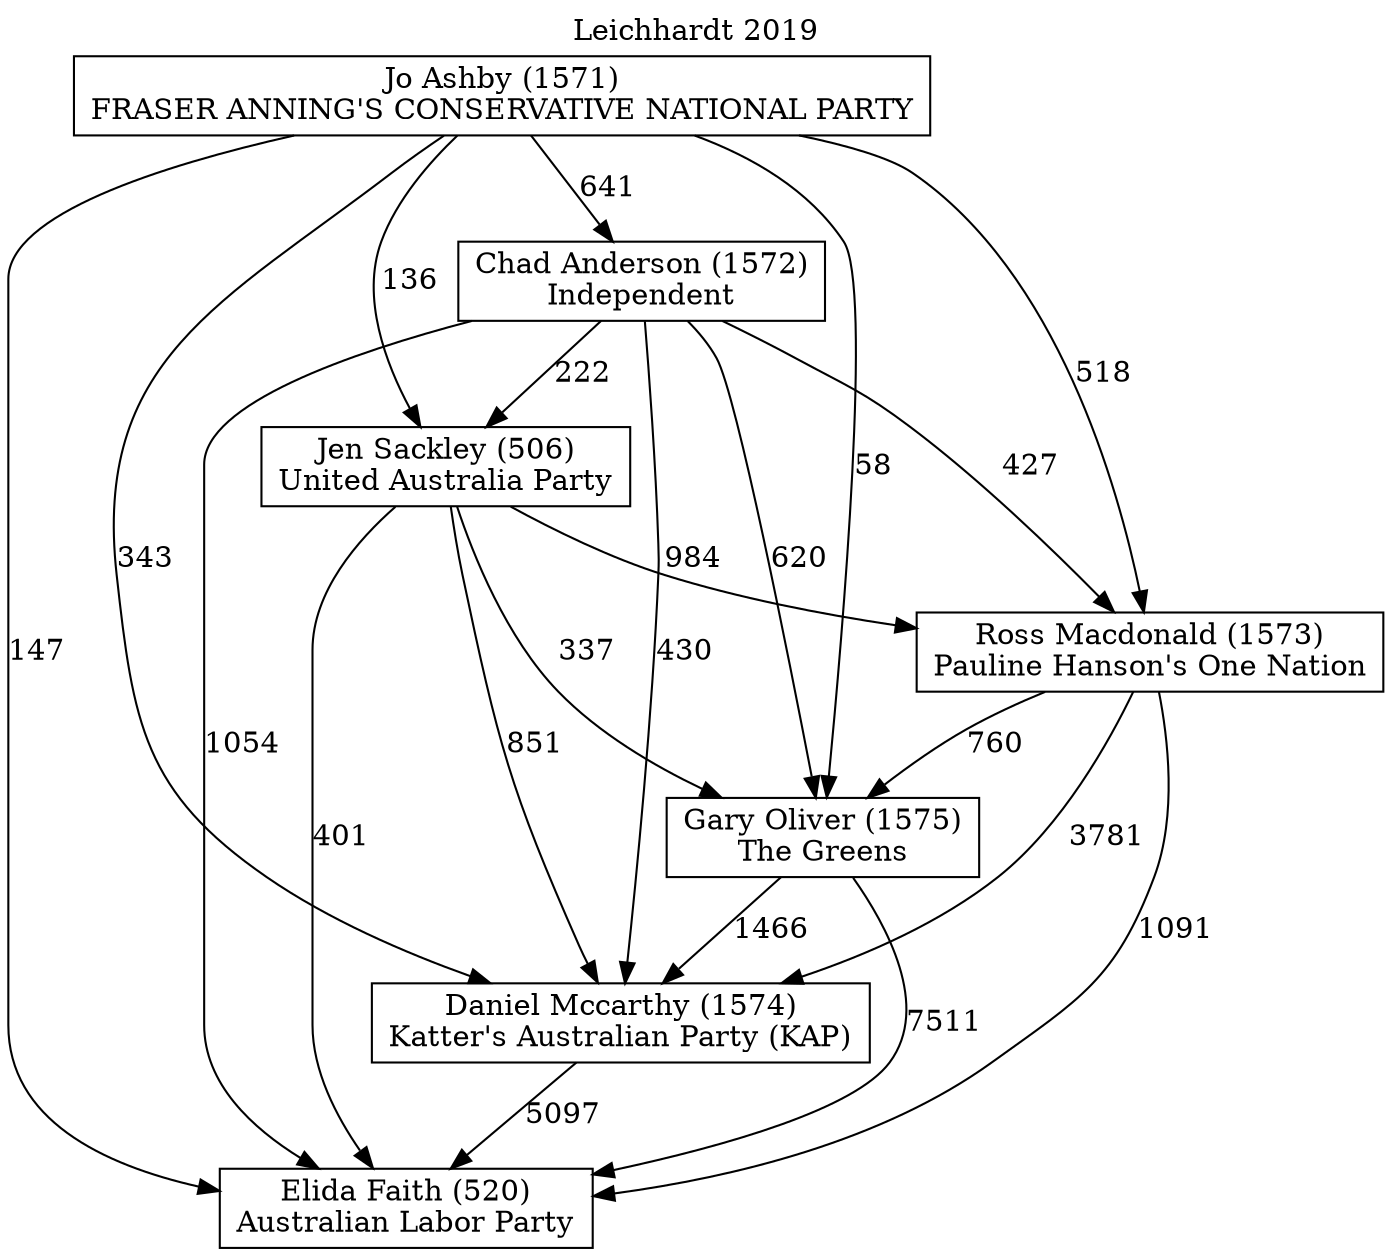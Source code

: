// House preference flow
digraph "Elida Faith (520)_Leichhardt_2019" {
	graph [label="Leichhardt 2019" labelloc=t mclimit=10]
	node [shape=box]
	"Elida Faith (520)" [label="Elida Faith (520)
Australian Labor Party"]
	"Daniel Mccarthy (1574)" [label="Daniel Mccarthy (1574)
Katter's Australian Party (KAP)"]
	"Gary Oliver (1575)" [label="Gary Oliver (1575)
The Greens"]
	"Ross Macdonald (1573)" [label="Ross Macdonald (1573)
Pauline Hanson's One Nation"]
	"Jen Sackley (506)" [label="Jen Sackley (506)
United Australia Party"]
	"Chad Anderson (1572)" [label="Chad Anderson (1572)
Independent"]
	"Jo Ashby (1571)" [label="Jo Ashby (1571)
FRASER ANNING'S CONSERVATIVE NATIONAL PARTY"]
	"Daniel Mccarthy (1574)" -> "Elida Faith (520)" [label=5097]
	"Gary Oliver (1575)" -> "Daniel Mccarthy (1574)" [label=1466]
	"Ross Macdonald (1573)" -> "Gary Oliver (1575)" [label=760]
	"Jen Sackley (506)" -> "Ross Macdonald (1573)" [label=984]
	"Chad Anderson (1572)" -> "Jen Sackley (506)" [label=222]
	"Jo Ashby (1571)" -> "Chad Anderson (1572)" [label=641]
	"Gary Oliver (1575)" -> "Elida Faith (520)" [label=7511]
	"Ross Macdonald (1573)" -> "Elida Faith (520)" [label=1091]
	"Jen Sackley (506)" -> "Elida Faith (520)" [label=401]
	"Chad Anderson (1572)" -> "Elida Faith (520)" [label=1054]
	"Jo Ashby (1571)" -> "Elida Faith (520)" [label=147]
	"Jo Ashby (1571)" -> "Jen Sackley (506)" [label=136]
	"Chad Anderson (1572)" -> "Ross Macdonald (1573)" [label=427]
	"Jo Ashby (1571)" -> "Ross Macdonald (1573)" [label=518]
	"Jen Sackley (506)" -> "Gary Oliver (1575)" [label=337]
	"Chad Anderson (1572)" -> "Gary Oliver (1575)" [label=620]
	"Jo Ashby (1571)" -> "Gary Oliver (1575)" [label=58]
	"Ross Macdonald (1573)" -> "Daniel Mccarthy (1574)" [label=3781]
	"Jen Sackley (506)" -> "Daniel Mccarthy (1574)" [label=851]
	"Chad Anderson (1572)" -> "Daniel Mccarthy (1574)" [label=430]
	"Jo Ashby (1571)" -> "Daniel Mccarthy (1574)" [label=343]
}
